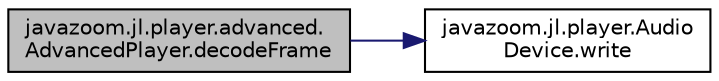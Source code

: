 digraph "javazoom.jl.player.advanced.AdvancedPlayer.decodeFrame"
{
 // LATEX_PDF_SIZE
  edge [fontname="Helvetica",fontsize="10",labelfontname="Helvetica",labelfontsize="10"];
  node [fontname="Helvetica",fontsize="10",shape=record];
  rankdir="LR";
  Node1 [label="javazoom.jl.player.advanced.\lAdvancedPlayer.decodeFrame",height=0.2,width=0.4,color="black", fillcolor="grey75", style="filled", fontcolor="black",tooltip=" "];
  Node1 -> Node2 [color="midnightblue",fontsize="10",style="solid",fontname="Helvetica"];
  Node2 [label="javazoom.jl.player.Audio\lDevice.write",height=0.2,width=0.4,color="black", fillcolor="white", style="filled",URL="$interfacejavazoom_1_1jl_1_1player_1_1_audio_device.html#a5e3f4e6b862a89b2bb948222d2ee6a74",tooltip=" "];
}
